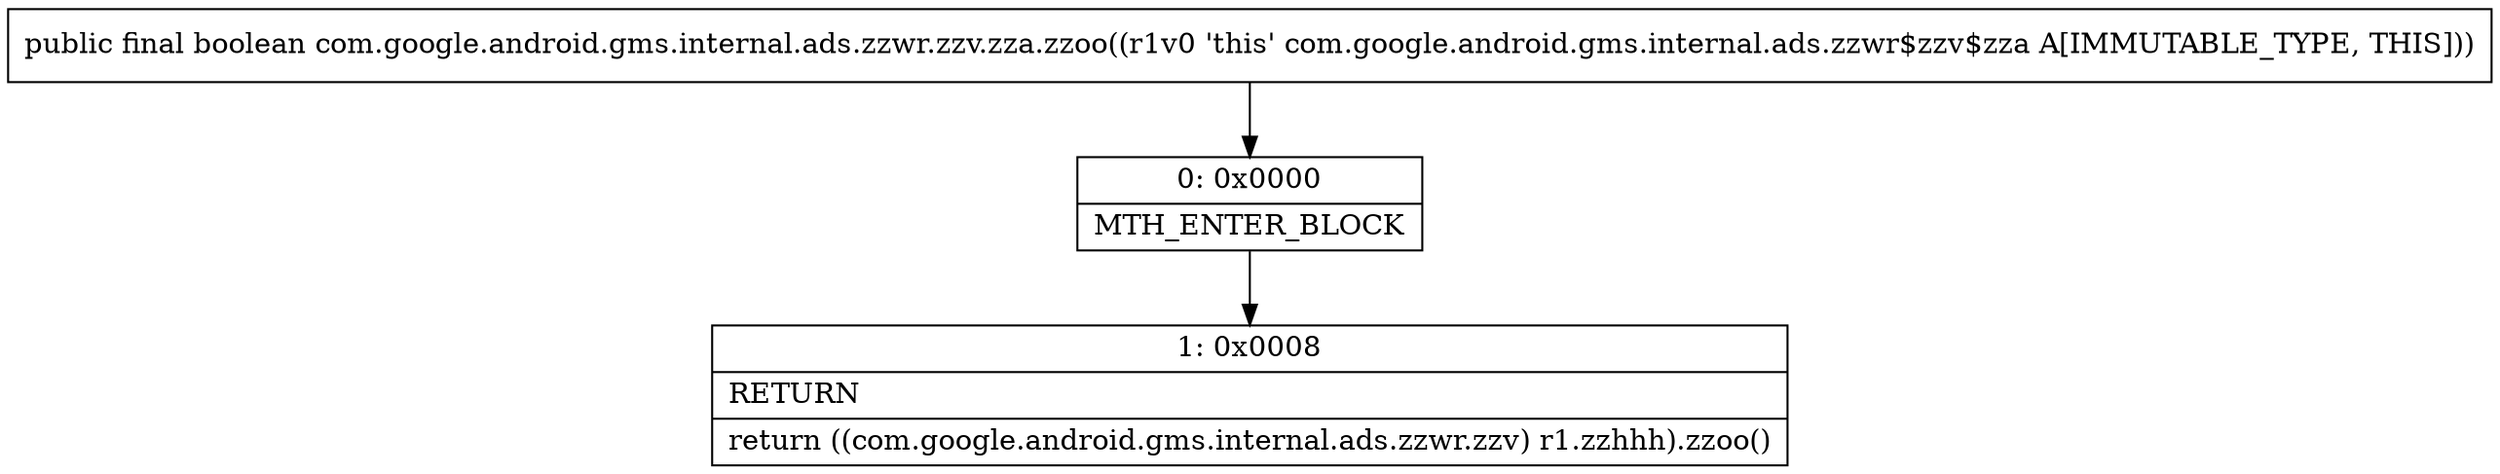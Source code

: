 digraph "CFG forcom.google.android.gms.internal.ads.zzwr.zzv.zza.zzoo()Z" {
Node_0 [shape=record,label="{0\:\ 0x0000|MTH_ENTER_BLOCK\l}"];
Node_1 [shape=record,label="{1\:\ 0x0008|RETURN\l|return ((com.google.android.gms.internal.ads.zzwr.zzv) r1.zzhhh).zzoo()\l}"];
MethodNode[shape=record,label="{public final boolean com.google.android.gms.internal.ads.zzwr.zzv.zza.zzoo((r1v0 'this' com.google.android.gms.internal.ads.zzwr$zzv$zza A[IMMUTABLE_TYPE, THIS])) }"];
MethodNode -> Node_0;
Node_0 -> Node_1;
}

